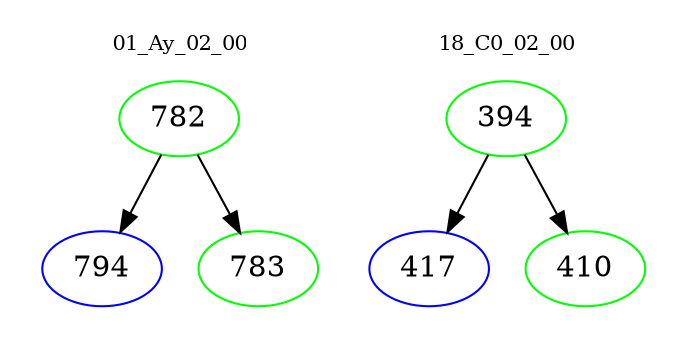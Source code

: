 digraph{
subgraph cluster_0 {
color = white
label = "01_Ay_02_00";
fontsize=10;
T0_782 [label="782", color="green"]
T0_782 -> T0_794 [color="black"]
T0_794 [label="794", color="blue"]
T0_782 -> T0_783 [color="black"]
T0_783 [label="783", color="green"]
}
subgraph cluster_1 {
color = white
label = "18_C0_02_00";
fontsize=10;
T1_394 [label="394", color="green"]
T1_394 -> T1_417 [color="black"]
T1_417 [label="417", color="blue"]
T1_394 -> T1_410 [color="black"]
T1_410 [label="410", color="green"]
}
}
